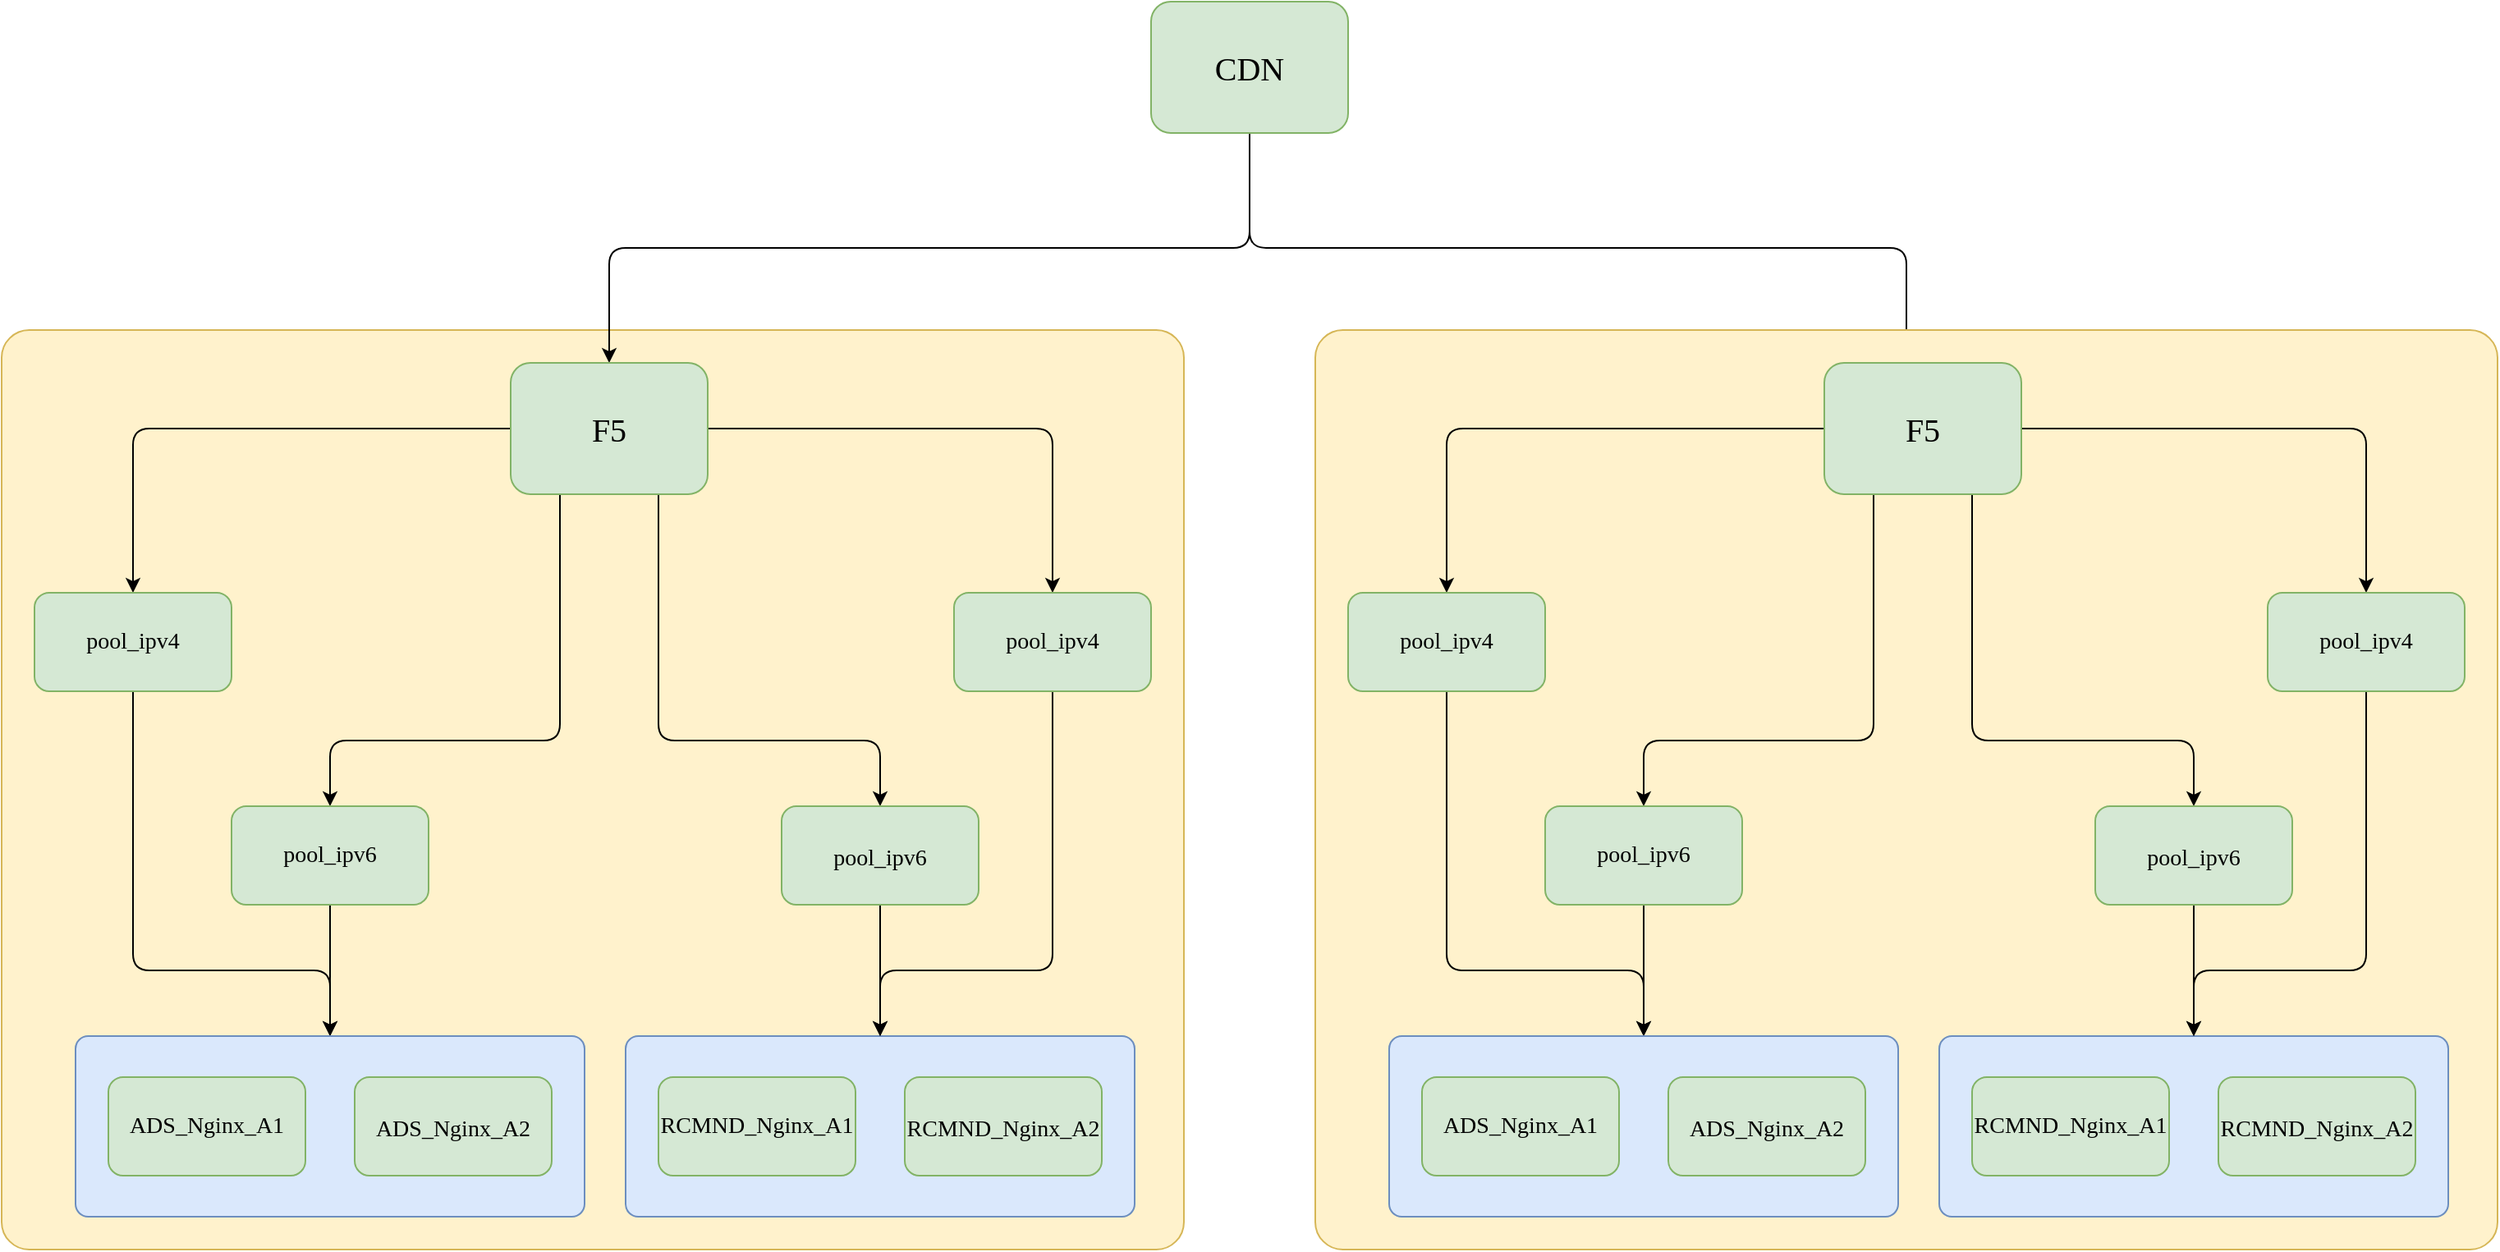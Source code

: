 <mxfile version="14.5.1" type="github">
  <diagram id="sjkqXYMmPxr59-KuNzoe" name="第 1 页">
    <mxGraphModel dx="1416" dy="908" grid="1" gridSize="10" guides="1" tooltips="1" connect="1" arrows="1" fold="1" page="1" pageScale="1" pageWidth="1800" pageHeight="1000" math="0" shadow="0">
      <root>
        <mxCell id="0" />
        <mxCell id="1" parent="0" />
        <mxCell id="8DftsU8eviGZwW_QoNUk-14" value="" style="rounded=1;whiteSpace=wrap;html=1;fontFamily=Times New Roman;fontSize=20;fillColor=#fff2cc;strokeColor=#d6b656;arcSize=3;" vertex="1" parent="1">
          <mxGeometry x="100" y="200" width="720" height="560" as="geometry" />
        </mxCell>
        <mxCell id="8DftsU8eviGZwW_QoNUk-28" value="" style="rounded=1;whiteSpace=wrap;html=1;fontFamily=Times New Roman;fontSize=14;fillColor=#dae8fc;strokeColor=#6c8ebf;arcSize=7;" vertex="1" parent="1">
          <mxGeometry x="480" y="630" width="310" height="110" as="geometry" />
        </mxCell>
        <mxCell id="8DftsU8eviGZwW_QoNUk-4" style="edgeStyle=elbowEdgeStyle;orthogonalLoop=1;jettySize=auto;html=1;fontFamily=Times New Roman;fontSize=20;rounded=1;elbow=vertical;" edge="1" parent="1" source="8DftsU8eviGZwW_QoNUk-1" target="8DftsU8eviGZwW_QoNUk-2">
          <mxGeometry relative="1" as="geometry" />
        </mxCell>
        <mxCell id="8DftsU8eviGZwW_QoNUk-5" style="edgeStyle=elbowEdgeStyle;rounded=1;orthogonalLoop=1;jettySize=auto;elbow=vertical;html=1;entryX=0.5;entryY=0;entryDx=0;entryDy=0;fontFamily=Times New Roman;fontSize=20;" edge="1" parent="1" source="8DftsU8eviGZwW_QoNUk-1">
          <mxGeometry relative="1" as="geometry">
            <mxPoint x="1260" y="220" as="targetPoint" />
          </mxGeometry>
        </mxCell>
        <mxCell id="8DftsU8eviGZwW_QoNUk-1" value="CDN" style="rounded=1;whiteSpace=wrap;html=1;fontFamily=Times New Roman;fontSize=20;fillColor=#d5e8d4;strokeColor=#82b366;" vertex="1" parent="1">
          <mxGeometry x="800" width="120" height="80" as="geometry" />
        </mxCell>
        <mxCell id="8DftsU8eviGZwW_QoNUk-24" style="edgeStyle=elbowEdgeStyle;rounded=1;orthogonalLoop=1;jettySize=auto;elbow=vertical;html=1;exitX=0;exitY=0.5;exitDx=0;exitDy=0;entryX=0.5;entryY=0;entryDx=0;entryDy=0;fontFamily=Times New Roman;fontSize=14;" edge="1" parent="1" source="8DftsU8eviGZwW_QoNUk-2" target="8DftsU8eviGZwW_QoNUk-9">
          <mxGeometry relative="1" as="geometry">
            <Array as="points">
              <mxPoint x="420" y="260" />
            </Array>
          </mxGeometry>
        </mxCell>
        <mxCell id="8DftsU8eviGZwW_QoNUk-25" style="edgeStyle=elbowEdgeStyle;rounded=1;orthogonalLoop=1;jettySize=auto;elbow=vertical;html=1;exitX=1;exitY=0.5;exitDx=0;exitDy=0;entryX=0.5;entryY=0;entryDx=0;entryDy=0;fontFamily=Times New Roman;fontSize=14;" edge="1" parent="1" source="8DftsU8eviGZwW_QoNUk-2" target="8DftsU8eviGZwW_QoNUk-31">
          <mxGeometry relative="1" as="geometry">
            <mxPoint x="680" y="360" as="targetPoint" />
            <Array as="points">
              <mxPoint x="610" y="260" />
            </Array>
          </mxGeometry>
        </mxCell>
        <mxCell id="8DftsU8eviGZwW_QoNUk-26" style="edgeStyle=elbowEdgeStyle;rounded=1;orthogonalLoop=1;jettySize=auto;elbow=vertical;html=1;exitX=0.25;exitY=1;exitDx=0;exitDy=0;entryX=0.5;entryY=0;entryDx=0;entryDy=0;fontFamily=Times New Roman;fontSize=14;" edge="1" parent="1" source="8DftsU8eviGZwW_QoNUk-2" target="8DftsU8eviGZwW_QoNUk-17">
          <mxGeometry relative="1" as="geometry">
            <Array as="points">
              <mxPoint x="440" y="450" />
            </Array>
          </mxGeometry>
        </mxCell>
        <mxCell id="8DftsU8eviGZwW_QoNUk-27" style="edgeStyle=elbowEdgeStyle;rounded=1;orthogonalLoop=1;jettySize=auto;elbow=vertical;html=1;exitX=0.75;exitY=1;exitDx=0;exitDy=0;fontFamily=Times New Roman;fontSize=14;entryX=0.5;entryY=0;entryDx=0;entryDy=0;" edge="1" parent="1" source="8DftsU8eviGZwW_QoNUk-2" target="8DftsU8eviGZwW_QoNUk-32">
          <mxGeometry relative="1" as="geometry">
            <mxPoint x="680" y="490" as="targetPoint" />
            <Array as="points">
              <mxPoint x="560" y="450" />
              <mxPoint x="540" y="500" />
            </Array>
          </mxGeometry>
        </mxCell>
        <mxCell id="8DftsU8eviGZwW_QoNUk-2" value="F5" style="rounded=1;whiteSpace=wrap;html=1;fontFamily=Times New Roman;fontSize=20;fillColor=#d5e8d4;strokeColor=#82b366;" vertex="1" parent="1">
          <mxGeometry x="410" y="220" width="120" height="80" as="geometry" />
        </mxCell>
        <mxCell id="8DftsU8eviGZwW_QoNUk-40" style="edgeStyle=elbowEdgeStyle;rounded=1;orthogonalLoop=1;jettySize=auto;elbow=vertical;html=1;entryX=0.5;entryY=0;entryDx=0;entryDy=0;fontFamily=Times New Roman;fontSize=14;exitX=0.5;exitY=1;exitDx=0;exitDy=0;" edge="1" parent="1" source="8DftsU8eviGZwW_QoNUk-9" target="8DftsU8eviGZwW_QoNUk-36">
          <mxGeometry relative="1" as="geometry">
            <Array as="points">
              <mxPoint x="240" y="590" />
            </Array>
          </mxGeometry>
        </mxCell>
        <mxCell id="8DftsU8eviGZwW_QoNUk-9" value="pool_ipv4" style="rounded=1;whiteSpace=wrap;html=1;fontFamily=Times New Roman;fontSize=14;fillColor=#d5e8d4;strokeColor=#82b366;" vertex="1" parent="1">
          <mxGeometry x="120" y="360" width="120" height="60" as="geometry" />
        </mxCell>
        <mxCell id="8DftsU8eviGZwW_QoNUk-39" style="edgeStyle=elbowEdgeStyle;rounded=1;orthogonalLoop=1;jettySize=auto;elbow=vertical;html=1;fontFamily=Times New Roman;fontSize=14;" edge="1" parent="1" source="8DftsU8eviGZwW_QoNUk-17" target="8DftsU8eviGZwW_QoNUk-36">
          <mxGeometry relative="1" as="geometry" />
        </mxCell>
        <mxCell id="8DftsU8eviGZwW_QoNUk-17" value="pool_ipv6" style="rounded=1;whiteSpace=wrap;html=1;fontFamily=Times New Roman;fontSize=14;fillColor=#d5e8d4;strokeColor=#82b366;" vertex="1" parent="1">
          <mxGeometry x="240" y="490" width="120" height="60" as="geometry" />
        </mxCell>
        <mxCell id="8DftsU8eviGZwW_QoNUk-29" value="RCMND_Nginx_A1" style="rounded=1;whiteSpace=wrap;html=1;fontFamily=Times New Roman;fontSize=14;fillColor=#d5e8d4;strokeColor=#82b366;" vertex="1" parent="1">
          <mxGeometry x="500" y="655" width="120" height="60" as="geometry" />
        </mxCell>
        <mxCell id="8DftsU8eviGZwW_QoNUk-30" value="&lt;span style=&quot;font-size: 14px&quot;&gt;RCMND_Nginx_A2&lt;/span&gt;" style="rounded=1;whiteSpace=wrap;html=1;fontFamily=Times New Roman;fontSize=16;fillColor=#d5e8d4;strokeColor=#82b366;" vertex="1" parent="1">
          <mxGeometry x="650" y="655" width="120" height="60" as="geometry" />
        </mxCell>
        <mxCell id="8DftsU8eviGZwW_QoNUk-35" style="edgeStyle=elbowEdgeStyle;rounded=1;orthogonalLoop=1;jettySize=auto;elbow=vertical;html=1;exitX=0.5;exitY=1;exitDx=0;exitDy=0;entryX=0.5;entryY=0;entryDx=0;entryDy=0;fontFamily=Times New Roman;fontSize=14;" edge="1" parent="1" source="8DftsU8eviGZwW_QoNUk-31" target="8DftsU8eviGZwW_QoNUk-28">
          <mxGeometry relative="1" as="geometry">
            <Array as="points">
              <mxPoint x="690" y="590" />
              <mxPoint x="750" y="720" />
              <mxPoint x="680" y="780" />
              <mxPoint x="660" y="590" />
              <mxPoint x="650" y="590" />
            </Array>
          </mxGeometry>
        </mxCell>
        <mxCell id="8DftsU8eviGZwW_QoNUk-31" value="pool_ipv4" style="rounded=1;whiteSpace=wrap;html=1;fontFamily=Times New Roman;fontSize=14;fillColor=#d5e8d4;strokeColor=#82b366;" vertex="1" parent="1">
          <mxGeometry x="680" y="360" width="120" height="60" as="geometry" />
        </mxCell>
        <mxCell id="8DftsU8eviGZwW_QoNUk-33" style="edgeStyle=elbowEdgeStyle;rounded=1;orthogonalLoop=1;jettySize=auto;elbow=vertical;html=1;fontFamily=Times New Roman;fontSize=14;" edge="1" parent="1" source="8DftsU8eviGZwW_QoNUk-32" target="8DftsU8eviGZwW_QoNUk-28">
          <mxGeometry relative="1" as="geometry" />
        </mxCell>
        <mxCell id="8DftsU8eviGZwW_QoNUk-32" value="&lt;span style=&quot;font-size: 14px&quot;&gt;pool_ipv6&lt;/span&gt;" style="rounded=1;whiteSpace=wrap;html=1;fontFamily=Times New Roman;fontSize=16;fillColor=#d5e8d4;strokeColor=#82b366;" vertex="1" parent="1">
          <mxGeometry x="575" y="490" width="120" height="60" as="geometry" />
        </mxCell>
        <mxCell id="8DftsU8eviGZwW_QoNUk-36" value="" style="rounded=1;whiteSpace=wrap;html=1;fontFamily=Times New Roman;fontSize=14;fillColor=#dae8fc;strokeColor=#6c8ebf;arcSize=7;" vertex="1" parent="1">
          <mxGeometry x="145" y="630" width="310" height="110" as="geometry" />
        </mxCell>
        <mxCell id="8DftsU8eviGZwW_QoNUk-37" value="ADS_Nginx_A1" style="rounded=1;whiteSpace=wrap;html=1;fontFamily=Times New Roman;fontSize=14;fillColor=#d5e8d4;strokeColor=#82b366;" vertex="1" parent="1">
          <mxGeometry x="165" y="655" width="120" height="60" as="geometry" />
        </mxCell>
        <mxCell id="8DftsU8eviGZwW_QoNUk-38" value="&lt;span style=&quot;font-size: 14px&quot;&gt;ADS_Nginx_A2&lt;/span&gt;" style="rounded=1;whiteSpace=wrap;html=1;fontFamily=Times New Roman;fontSize=16;fillColor=#d5e8d4;strokeColor=#82b366;" vertex="1" parent="1">
          <mxGeometry x="315" y="655" width="120" height="60" as="geometry" />
        </mxCell>
        <mxCell id="8DftsU8eviGZwW_QoNUk-41" value="" style="rounded=1;whiteSpace=wrap;html=1;fontFamily=Times New Roman;fontSize=20;fillColor=#fff2cc;strokeColor=#d6b656;arcSize=3;" vertex="1" parent="1">
          <mxGeometry x="900" y="200" width="720" height="560" as="geometry" />
        </mxCell>
        <mxCell id="8DftsU8eviGZwW_QoNUk-42" value="" style="rounded=1;whiteSpace=wrap;html=1;fontFamily=Times New Roman;fontSize=14;fillColor=#dae8fc;strokeColor=#6c8ebf;arcSize=7;" vertex="1" parent="1">
          <mxGeometry x="1280" y="630" width="310" height="110" as="geometry" />
        </mxCell>
        <mxCell id="8DftsU8eviGZwW_QoNUk-43" style="edgeStyle=elbowEdgeStyle;rounded=1;orthogonalLoop=1;jettySize=auto;elbow=vertical;html=1;exitX=0;exitY=0.5;exitDx=0;exitDy=0;entryX=0.5;entryY=0;entryDx=0;entryDy=0;fontFamily=Times New Roman;fontSize=14;" edge="1" parent="1" source="8DftsU8eviGZwW_QoNUk-47" target="8DftsU8eviGZwW_QoNUk-49">
          <mxGeometry relative="1" as="geometry">
            <Array as="points">
              <mxPoint x="1220" y="260" />
            </Array>
          </mxGeometry>
        </mxCell>
        <mxCell id="8DftsU8eviGZwW_QoNUk-44" style="edgeStyle=elbowEdgeStyle;rounded=1;orthogonalLoop=1;jettySize=auto;elbow=vertical;html=1;exitX=1;exitY=0.5;exitDx=0;exitDy=0;entryX=0.5;entryY=0;entryDx=0;entryDy=0;fontFamily=Times New Roman;fontSize=14;" edge="1" parent="1" source="8DftsU8eviGZwW_QoNUk-47" target="8DftsU8eviGZwW_QoNUk-55">
          <mxGeometry relative="1" as="geometry">
            <mxPoint x="1480" y="360" as="targetPoint" />
            <Array as="points">
              <mxPoint x="1410" y="260" />
            </Array>
          </mxGeometry>
        </mxCell>
        <mxCell id="8DftsU8eviGZwW_QoNUk-45" style="edgeStyle=elbowEdgeStyle;rounded=1;orthogonalLoop=1;jettySize=auto;elbow=vertical;html=1;exitX=0.25;exitY=1;exitDx=0;exitDy=0;entryX=0.5;entryY=0;entryDx=0;entryDy=0;fontFamily=Times New Roman;fontSize=14;" edge="1" parent="1" source="8DftsU8eviGZwW_QoNUk-47" target="8DftsU8eviGZwW_QoNUk-51">
          <mxGeometry relative="1" as="geometry">
            <Array as="points">
              <mxPoint x="1240" y="450" />
            </Array>
          </mxGeometry>
        </mxCell>
        <mxCell id="8DftsU8eviGZwW_QoNUk-46" style="edgeStyle=elbowEdgeStyle;rounded=1;orthogonalLoop=1;jettySize=auto;elbow=vertical;html=1;exitX=0.75;exitY=1;exitDx=0;exitDy=0;fontFamily=Times New Roman;fontSize=14;entryX=0.5;entryY=0;entryDx=0;entryDy=0;" edge="1" parent="1" source="8DftsU8eviGZwW_QoNUk-47" target="8DftsU8eviGZwW_QoNUk-57">
          <mxGeometry relative="1" as="geometry">
            <mxPoint x="1480" y="490" as="targetPoint" />
            <Array as="points">
              <mxPoint x="1360" y="450" />
              <mxPoint x="1340" y="500" />
            </Array>
          </mxGeometry>
        </mxCell>
        <mxCell id="8DftsU8eviGZwW_QoNUk-47" value="F5" style="rounded=1;whiteSpace=wrap;html=1;fontFamily=Times New Roman;fontSize=20;fillColor=#d5e8d4;strokeColor=#82b366;" vertex="1" parent="1">
          <mxGeometry x="1210" y="220" width="120" height="80" as="geometry" />
        </mxCell>
        <mxCell id="8DftsU8eviGZwW_QoNUk-48" style="edgeStyle=elbowEdgeStyle;rounded=1;orthogonalLoop=1;jettySize=auto;elbow=vertical;html=1;entryX=0.5;entryY=0;entryDx=0;entryDy=0;fontFamily=Times New Roman;fontSize=14;exitX=0.5;exitY=1;exitDx=0;exitDy=0;" edge="1" parent="1" source="8DftsU8eviGZwW_QoNUk-49" target="8DftsU8eviGZwW_QoNUk-58">
          <mxGeometry relative="1" as="geometry">
            <Array as="points">
              <mxPoint x="1040" y="590" />
            </Array>
          </mxGeometry>
        </mxCell>
        <mxCell id="8DftsU8eviGZwW_QoNUk-49" value="pool_ipv4" style="rounded=1;whiteSpace=wrap;html=1;fontFamily=Times New Roman;fontSize=14;fillColor=#d5e8d4;strokeColor=#82b366;" vertex="1" parent="1">
          <mxGeometry x="920" y="360" width="120" height="60" as="geometry" />
        </mxCell>
        <mxCell id="8DftsU8eviGZwW_QoNUk-50" style="edgeStyle=elbowEdgeStyle;rounded=1;orthogonalLoop=1;jettySize=auto;elbow=vertical;html=1;fontFamily=Times New Roman;fontSize=14;" edge="1" parent="1" source="8DftsU8eviGZwW_QoNUk-51" target="8DftsU8eviGZwW_QoNUk-58">
          <mxGeometry relative="1" as="geometry" />
        </mxCell>
        <mxCell id="8DftsU8eviGZwW_QoNUk-51" value="pool_ipv6" style="rounded=1;whiteSpace=wrap;html=1;fontFamily=Times New Roman;fontSize=14;fillColor=#d5e8d4;strokeColor=#82b366;" vertex="1" parent="1">
          <mxGeometry x="1040" y="490" width="120" height="60" as="geometry" />
        </mxCell>
        <mxCell id="8DftsU8eviGZwW_QoNUk-52" value="RCMND_Nginx_A1" style="rounded=1;whiteSpace=wrap;html=1;fontFamily=Times New Roman;fontSize=14;fillColor=#d5e8d4;strokeColor=#82b366;" vertex="1" parent="1">
          <mxGeometry x="1300" y="655" width="120" height="60" as="geometry" />
        </mxCell>
        <mxCell id="8DftsU8eviGZwW_QoNUk-53" value="&lt;span style=&quot;font-size: 14px&quot;&gt;RCMND_Nginx_A2&lt;/span&gt;" style="rounded=1;whiteSpace=wrap;html=1;fontFamily=Times New Roman;fontSize=16;fillColor=#d5e8d4;strokeColor=#82b366;" vertex="1" parent="1">
          <mxGeometry x="1450" y="655" width="120" height="60" as="geometry" />
        </mxCell>
        <mxCell id="8DftsU8eviGZwW_QoNUk-54" style="edgeStyle=elbowEdgeStyle;rounded=1;orthogonalLoop=1;jettySize=auto;elbow=vertical;html=1;exitX=0.5;exitY=1;exitDx=0;exitDy=0;entryX=0.5;entryY=0;entryDx=0;entryDy=0;fontFamily=Times New Roman;fontSize=14;" edge="1" parent="1" source="8DftsU8eviGZwW_QoNUk-55" target="8DftsU8eviGZwW_QoNUk-42">
          <mxGeometry relative="1" as="geometry">
            <Array as="points">
              <mxPoint x="1490" y="590" />
              <mxPoint x="1550" y="720" />
              <mxPoint x="1480" y="780" />
              <mxPoint x="1460" y="590" />
              <mxPoint x="1450" y="590" />
            </Array>
          </mxGeometry>
        </mxCell>
        <mxCell id="8DftsU8eviGZwW_QoNUk-55" value="pool_ipv4" style="rounded=1;whiteSpace=wrap;html=1;fontFamily=Times New Roman;fontSize=14;fillColor=#d5e8d4;strokeColor=#82b366;" vertex="1" parent="1">
          <mxGeometry x="1480" y="360" width="120" height="60" as="geometry" />
        </mxCell>
        <mxCell id="8DftsU8eviGZwW_QoNUk-56" style="edgeStyle=elbowEdgeStyle;rounded=1;orthogonalLoop=1;jettySize=auto;elbow=vertical;html=1;fontFamily=Times New Roman;fontSize=14;" edge="1" parent="1" source="8DftsU8eviGZwW_QoNUk-57" target="8DftsU8eviGZwW_QoNUk-42">
          <mxGeometry relative="1" as="geometry" />
        </mxCell>
        <mxCell id="8DftsU8eviGZwW_QoNUk-57" value="&lt;span style=&quot;font-size: 14px&quot;&gt;pool_ipv6&lt;/span&gt;" style="rounded=1;whiteSpace=wrap;html=1;fontFamily=Times New Roman;fontSize=16;fillColor=#d5e8d4;strokeColor=#82b366;" vertex="1" parent="1">
          <mxGeometry x="1375" y="490" width="120" height="60" as="geometry" />
        </mxCell>
        <mxCell id="8DftsU8eviGZwW_QoNUk-58" value="" style="rounded=1;whiteSpace=wrap;html=1;fontFamily=Times New Roman;fontSize=14;fillColor=#dae8fc;strokeColor=#6c8ebf;arcSize=7;" vertex="1" parent="1">
          <mxGeometry x="945" y="630" width="310" height="110" as="geometry" />
        </mxCell>
        <mxCell id="8DftsU8eviGZwW_QoNUk-59" value="ADS_Nginx_A1" style="rounded=1;whiteSpace=wrap;html=1;fontFamily=Times New Roman;fontSize=14;fillColor=#d5e8d4;strokeColor=#82b366;" vertex="1" parent="1">
          <mxGeometry x="965" y="655" width="120" height="60" as="geometry" />
        </mxCell>
        <mxCell id="8DftsU8eviGZwW_QoNUk-60" value="&lt;span style=&quot;font-size: 14px&quot;&gt;ADS_Nginx_A2&lt;/span&gt;" style="rounded=1;whiteSpace=wrap;html=1;fontFamily=Times New Roman;fontSize=16;fillColor=#d5e8d4;strokeColor=#82b366;" vertex="1" parent="1">
          <mxGeometry x="1115" y="655" width="120" height="60" as="geometry" />
        </mxCell>
      </root>
    </mxGraphModel>
  </diagram>
</mxfile>
